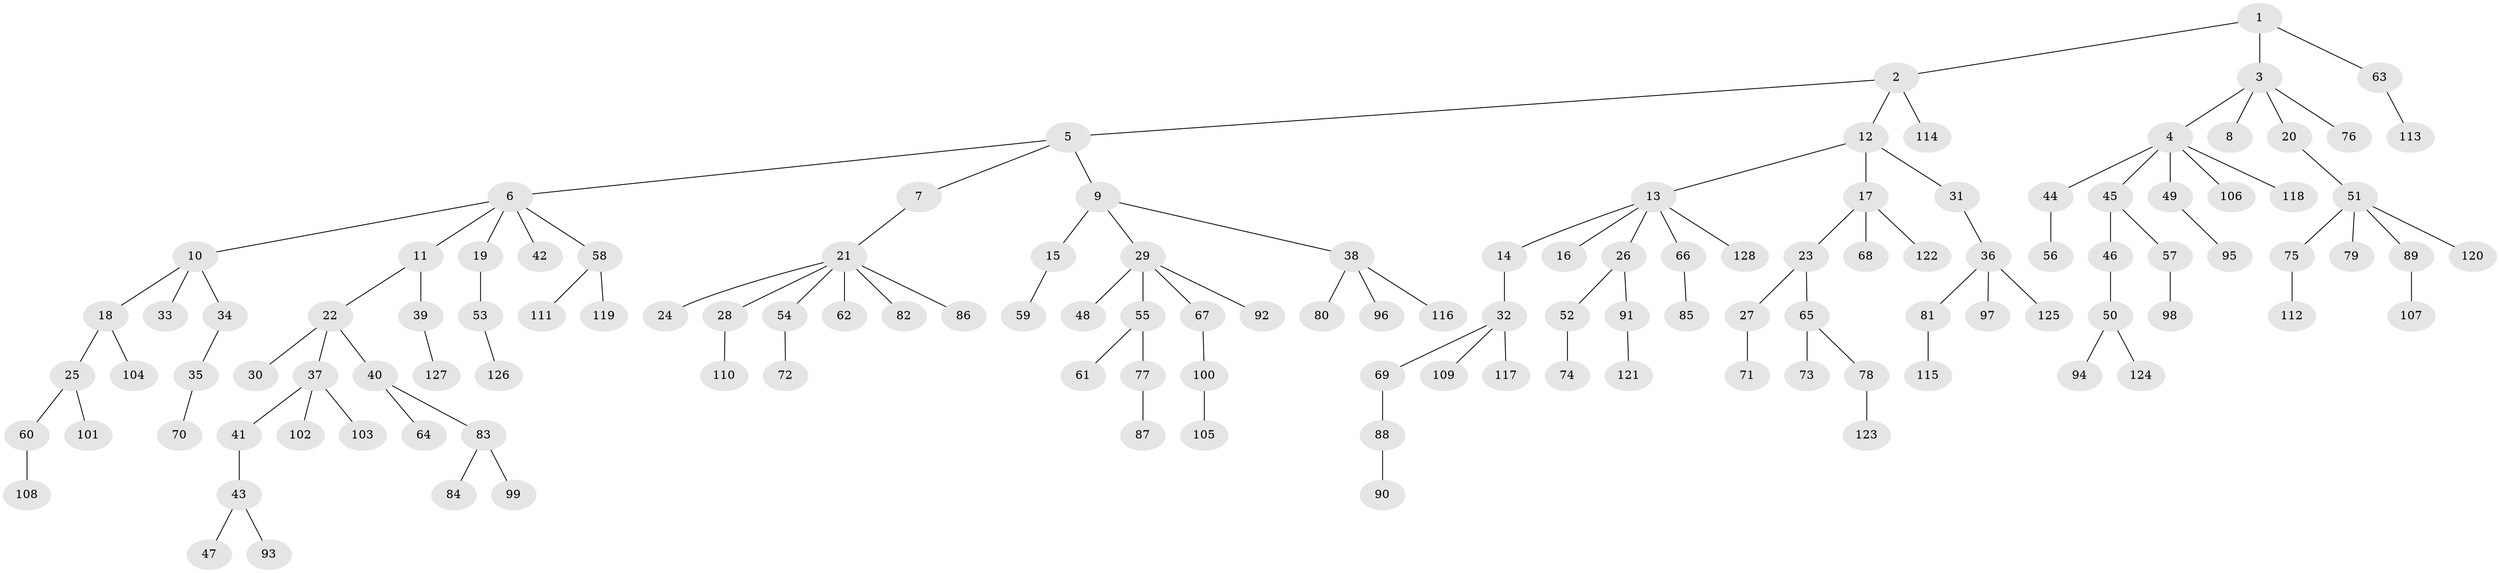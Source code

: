 // Generated by graph-tools (version 1.1) at 2025/02/03/09/25 03:02:28]
// undirected, 128 vertices, 127 edges
graph export_dot {
graph [start="1"]
  node [color=gray90,style=filled];
  1;
  2;
  3;
  4;
  5;
  6;
  7;
  8;
  9;
  10;
  11;
  12;
  13;
  14;
  15;
  16;
  17;
  18;
  19;
  20;
  21;
  22;
  23;
  24;
  25;
  26;
  27;
  28;
  29;
  30;
  31;
  32;
  33;
  34;
  35;
  36;
  37;
  38;
  39;
  40;
  41;
  42;
  43;
  44;
  45;
  46;
  47;
  48;
  49;
  50;
  51;
  52;
  53;
  54;
  55;
  56;
  57;
  58;
  59;
  60;
  61;
  62;
  63;
  64;
  65;
  66;
  67;
  68;
  69;
  70;
  71;
  72;
  73;
  74;
  75;
  76;
  77;
  78;
  79;
  80;
  81;
  82;
  83;
  84;
  85;
  86;
  87;
  88;
  89;
  90;
  91;
  92;
  93;
  94;
  95;
  96;
  97;
  98;
  99;
  100;
  101;
  102;
  103;
  104;
  105;
  106;
  107;
  108;
  109;
  110;
  111;
  112;
  113;
  114;
  115;
  116;
  117;
  118;
  119;
  120;
  121;
  122;
  123;
  124;
  125;
  126;
  127;
  128;
  1 -- 2;
  1 -- 3;
  1 -- 63;
  2 -- 5;
  2 -- 12;
  2 -- 114;
  3 -- 4;
  3 -- 8;
  3 -- 20;
  3 -- 76;
  4 -- 44;
  4 -- 45;
  4 -- 49;
  4 -- 106;
  4 -- 118;
  5 -- 6;
  5 -- 7;
  5 -- 9;
  6 -- 10;
  6 -- 11;
  6 -- 19;
  6 -- 42;
  6 -- 58;
  7 -- 21;
  9 -- 15;
  9 -- 29;
  9 -- 38;
  10 -- 18;
  10 -- 33;
  10 -- 34;
  11 -- 22;
  11 -- 39;
  12 -- 13;
  12 -- 17;
  12 -- 31;
  13 -- 14;
  13 -- 16;
  13 -- 26;
  13 -- 66;
  13 -- 128;
  14 -- 32;
  15 -- 59;
  17 -- 23;
  17 -- 68;
  17 -- 122;
  18 -- 25;
  18 -- 104;
  19 -- 53;
  20 -- 51;
  21 -- 24;
  21 -- 28;
  21 -- 54;
  21 -- 62;
  21 -- 82;
  21 -- 86;
  22 -- 30;
  22 -- 37;
  22 -- 40;
  23 -- 27;
  23 -- 65;
  25 -- 60;
  25 -- 101;
  26 -- 52;
  26 -- 91;
  27 -- 71;
  28 -- 110;
  29 -- 48;
  29 -- 55;
  29 -- 67;
  29 -- 92;
  31 -- 36;
  32 -- 69;
  32 -- 109;
  32 -- 117;
  34 -- 35;
  35 -- 70;
  36 -- 81;
  36 -- 97;
  36 -- 125;
  37 -- 41;
  37 -- 102;
  37 -- 103;
  38 -- 80;
  38 -- 96;
  38 -- 116;
  39 -- 127;
  40 -- 64;
  40 -- 83;
  41 -- 43;
  43 -- 47;
  43 -- 93;
  44 -- 56;
  45 -- 46;
  45 -- 57;
  46 -- 50;
  49 -- 95;
  50 -- 94;
  50 -- 124;
  51 -- 75;
  51 -- 79;
  51 -- 89;
  51 -- 120;
  52 -- 74;
  53 -- 126;
  54 -- 72;
  55 -- 61;
  55 -- 77;
  57 -- 98;
  58 -- 111;
  58 -- 119;
  60 -- 108;
  63 -- 113;
  65 -- 73;
  65 -- 78;
  66 -- 85;
  67 -- 100;
  69 -- 88;
  75 -- 112;
  77 -- 87;
  78 -- 123;
  81 -- 115;
  83 -- 84;
  83 -- 99;
  88 -- 90;
  89 -- 107;
  91 -- 121;
  100 -- 105;
}
